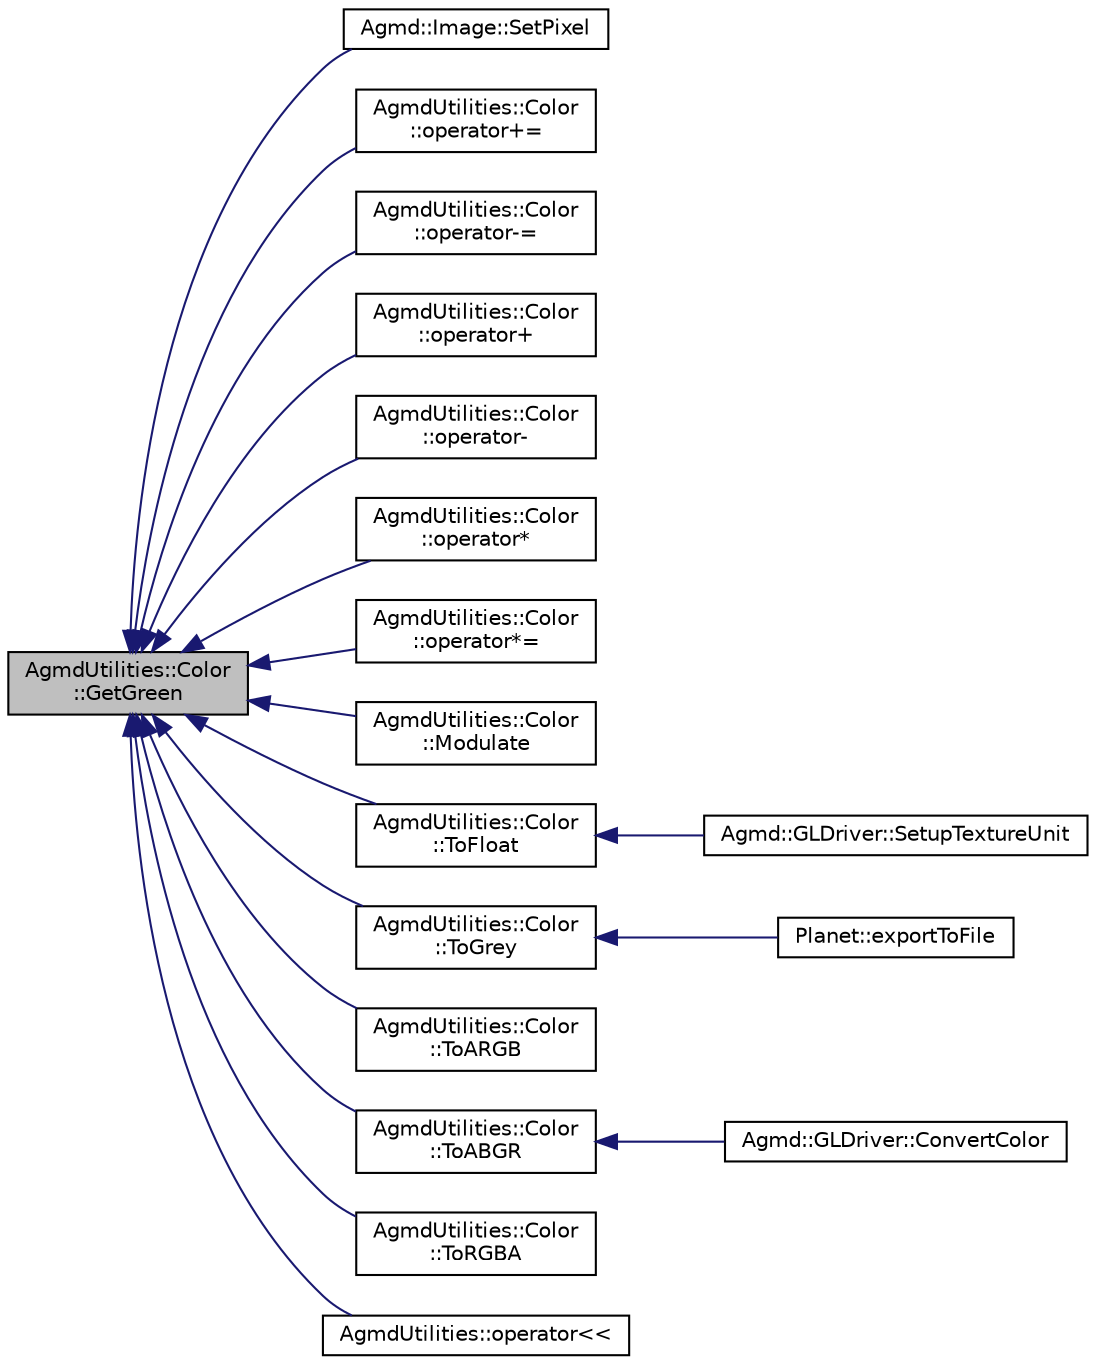 digraph "AgmdUtilities::Color::GetGreen"
{
  edge [fontname="Helvetica",fontsize="10",labelfontname="Helvetica",labelfontsize="10"];
  node [fontname="Helvetica",fontsize="10",shape=record];
  rankdir="LR";
  Node1 [label="AgmdUtilities::Color\l::GetGreen",height=0.2,width=0.4,color="black", fillcolor="grey75", style="filled" fontcolor="black"];
  Node1 -> Node2 [dir="back",color="midnightblue",fontsize="10",style="solid",fontname="Helvetica"];
  Node2 [label="Agmd::Image::SetPixel",height=0.2,width=0.4,color="black", fillcolor="white", style="filled",URL="$class_agmd_1_1_image.html#aa95bc311bc841881fde3acf24effaadf"];
  Node1 -> Node3 [dir="back",color="midnightblue",fontsize="10",style="solid",fontname="Helvetica"];
  Node3 [label="AgmdUtilities::Color\l::operator+=",height=0.2,width=0.4,color="black", fillcolor="white", style="filled",URL="$class_agmd_utilities_1_1_color.html#a4b59dcc4c0063f43162564351fb10e41"];
  Node1 -> Node4 [dir="back",color="midnightblue",fontsize="10",style="solid",fontname="Helvetica"];
  Node4 [label="AgmdUtilities::Color\l::operator-=",height=0.2,width=0.4,color="black", fillcolor="white", style="filled",URL="$class_agmd_utilities_1_1_color.html#a4425e3bc6526d30a56edfcb3d3f679cf"];
  Node1 -> Node5 [dir="back",color="midnightblue",fontsize="10",style="solid",fontname="Helvetica"];
  Node5 [label="AgmdUtilities::Color\l::operator+",height=0.2,width=0.4,color="black", fillcolor="white", style="filled",URL="$class_agmd_utilities_1_1_color.html#a821125e127371847e9c490d31fa1426a"];
  Node1 -> Node6 [dir="back",color="midnightblue",fontsize="10",style="solid",fontname="Helvetica"];
  Node6 [label="AgmdUtilities::Color\l::operator-",height=0.2,width=0.4,color="black", fillcolor="white", style="filled",URL="$class_agmd_utilities_1_1_color.html#a62621e41929e429a5309a0949813114b"];
  Node1 -> Node7 [dir="back",color="midnightblue",fontsize="10",style="solid",fontname="Helvetica"];
  Node7 [label="AgmdUtilities::Color\l::operator*",height=0.2,width=0.4,color="black", fillcolor="white", style="filled",URL="$class_agmd_utilities_1_1_color.html#a757119695bc8701cac95d35cb41bd9cb"];
  Node1 -> Node8 [dir="back",color="midnightblue",fontsize="10",style="solid",fontname="Helvetica"];
  Node8 [label="AgmdUtilities::Color\l::operator*=",height=0.2,width=0.4,color="black", fillcolor="white", style="filled",URL="$class_agmd_utilities_1_1_color.html#ae119c2510c25383bcf5afc25624b4ced"];
  Node1 -> Node9 [dir="back",color="midnightblue",fontsize="10",style="solid",fontname="Helvetica"];
  Node9 [label="AgmdUtilities::Color\l::Modulate",height=0.2,width=0.4,color="black", fillcolor="white", style="filled",URL="$class_agmd_utilities_1_1_color.html#a4bc4ec5cc78d5700c20f31a87297b2fb"];
  Node1 -> Node10 [dir="back",color="midnightblue",fontsize="10",style="solid",fontname="Helvetica"];
  Node10 [label="AgmdUtilities::Color\l::ToFloat",height=0.2,width=0.4,color="black", fillcolor="white", style="filled",URL="$class_agmd_utilities_1_1_color.html#a1883c09568d27ee49a120c4e0dd44666"];
  Node10 -> Node11 [dir="back",color="midnightblue",fontsize="10",style="solid",fontname="Helvetica"];
  Node11 [label="Agmd::GLDriver::SetupTextureUnit",height=0.2,width=0.4,color="black", fillcolor="white", style="filled",URL="$class_agmd_1_1_g_l_driver.html#aab0483f33db17738214722b823c602ca"];
  Node1 -> Node12 [dir="back",color="midnightblue",fontsize="10",style="solid",fontname="Helvetica"];
  Node12 [label="AgmdUtilities::Color\l::ToGrey",height=0.2,width=0.4,color="black", fillcolor="white", style="filled",URL="$class_agmd_utilities_1_1_color.html#a06ab5ab8505f846d62cb141a644dd6b4"];
  Node12 -> Node13 [dir="back",color="midnightblue",fontsize="10",style="solid",fontname="Helvetica"];
  Node13 [label="Planet::exportToFile",height=0.2,width=0.4,color="black", fillcolor="white", style="filled",URL="$class_planet.html#a9ec6cc5ceee6c943d3b614a776f524d8"];
  Node1 -> Node14 [dir="back",color="midnightblue",fontsize="10",style="solid",fontname="Helvetica"];
  Node14 [label="AgmdUtilities::Color\l::ToARGB",height=0.2,width=0.4,color="black", fillcolor="white", style="filled",URL="$class_agmd_utilities_1_1_color.html#a1b1cfdcb5107075b172606e37a469612"];
  Node1 -> Node15 [dir="back",color="midnightblue",fontsize="10",style="solid",fontname="Helvetica"];
  Node15 [label="AgmdUtilities::Color\l::ToABGR",height=0.2,width=0.4,color="black", fillcolor="white", style="filled",URL="$class_agmd_utilities_1_1_color.html#a381deccd825bfb74ca4c99990b95ae7a"];
  Node15 -> Node16 [dir="back",color="midnightblue",fontsize="10",style="solid",fontname="Helvetica"];
  Node16 [label="Agmd::GLDriver::ConvertColor",height=0.2,width=0.4,color="black", fillcolor="white", style="filled",URL="$class_agmd_1_1_g_l_driver.html#a8831b91a267cb813eea70e53eb4958ea"];
  Node1 -> Node17 [dir="back",color="midnightblue",fontsize="10",style="solid",fontname="Helvetica"];
  Node17 [label="AgmdUtilities::Color\l::ToRGBA",height=0.2,width=0.4,color="black", fillcolor="white", style="filled",URL="$class_agmd_utilities_1_1_color.html#ad7639e01720cacacc7c99553f62f68da"];
  Node1 -> Node18 [dir="back",color="midnightblue",fontsize="10",style="solid",fontname="Helvetica"];
  Node18 [label="AgmdUtilities::operator\<\<",height=0.2,width=0.4,color="black", fillcolor="white", style="filled",URL="$namespace_agmd_utilities.html#a09ec693f0cbaeff9277481ac0bc3a5ea"];
}
